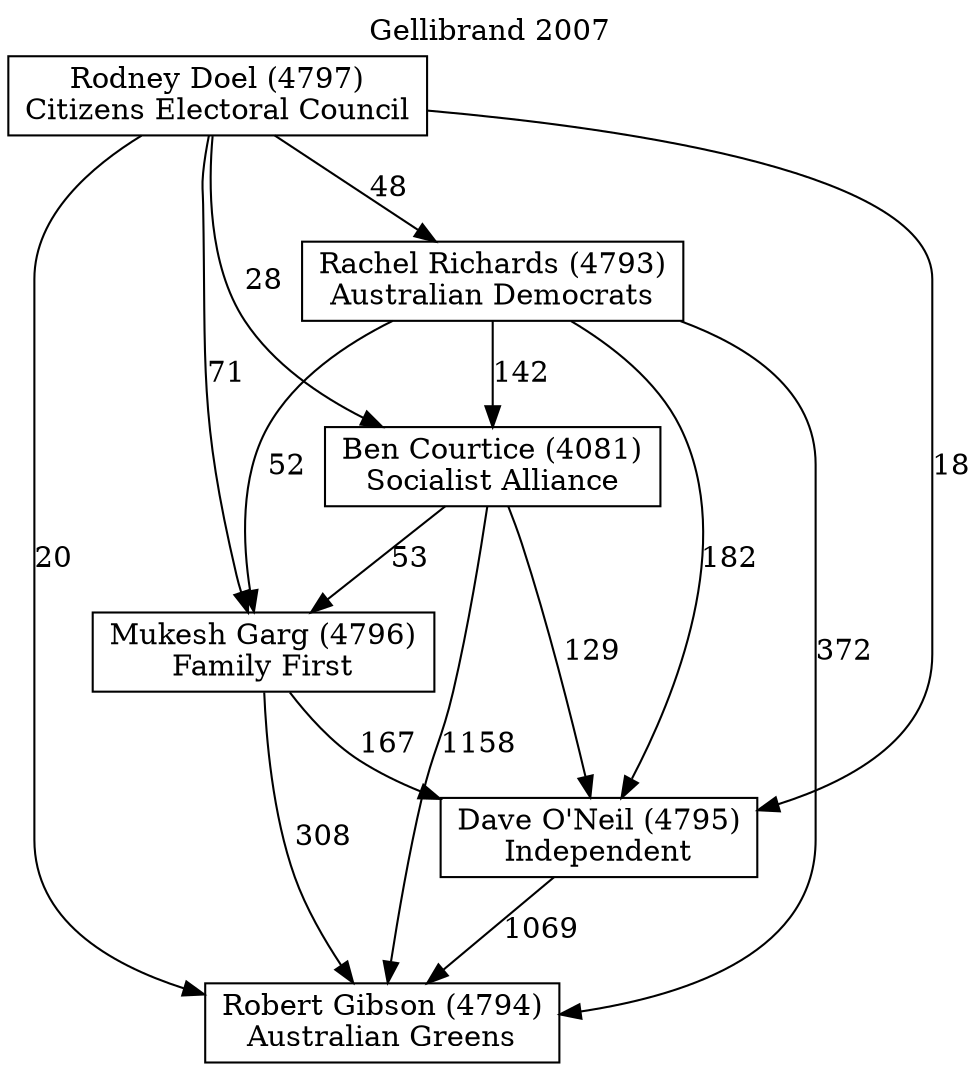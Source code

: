 // House preference flow
digraph "Robert Gibson (4794)_Gellibrand_2007" {
	graph [label="Gellibrand 2007" labelloc=t mclimit=10]
	node [shape=box]
	"Robert Gibson (4794)" [label="Robert Gibson (4794)
Australian Greens"]
	"Dave O'Neil (4795)" [label="Dave O'Neil (4795)
Independent"]
	"Mukesh Garg (4796)" [label="Mukesh Garg (4796)
Family First"]
	"Ben Courtice (4081)" [label="Ben Courtice (4081)
Socialist Alliance"]
	"Rachel Richards (4793)" [label="Rachel Richards (4793)
Australian Democrats"]
	"Rodney Doel (4797)" [label="Rodney Doel (4797)
Citizens Electoral Council"]
	"Robert Gibson (4794)" [label="Robert Gibson (4794)
Australian Greens"]
	"Mukesh Garg (4796)" [label="Mukesh Garg (4796)
Family First"]
	"Ben Courtice (4081)" [label="Ben Courtice (4081)
Socialist Alliance"]
	"Rachel Richards (4793)" [label="Rachel Richards (4793)
Australian Democrats"]
	"Rodney Doel (4797)" [label="Rodney Doel (4797)
Citizens Electoral Council"]
	"Robert Gibson (4794)" [label="Robert Gibson (4794)
Australian Greens"]
	"Ben Courtice (4081)" [label="Ben Courtice (4081)
Socialist Alliance"]
	"Rachel Richards (4793)" [label="Rachel Richards (4793)
Australian Democrats"]
	"Rodney Doel (4797)" [label="Rodney Doel (4797)
Citizens Electoral Council"]
	"Robert Gibson (4794)" [label="Robert Gibson (4794)
Australian Greens"]
	"Rachel Richards (4793)" [label="Rachel Richards (4793)
Australian Democrats"]
	"Rodney Doel (4797)" [label="Rodney Doel (4797)
Citizens Electoral Council"]
	"Robert Gibson (4794)" [label="Robert Gibson (4794)
Australian Greens"]
	"Rodney Doel (4797)" [label="Rodney Doel (4797)
Citizens Electoral Council"]
	"Rodney Doel (4797)" [label="Rodney Doel (4797)
Citizens Electoral Council"]
	"Rachel Richards (4793)" [label="Rachel Richards (4793)
Australian Democrats"]
	"Rodney Doel (4797)" [label="Rodney Doel (4797)
Citizens Electoral Council"]
	"Rodney Doel (4797)" [label="Rodney Doel (4797)
Citizens Electoral Council"]
	"Ben Courtice (4081)" [label="Ben Courtice (4081)
Socialist Alliance"]
	"Rachel Richards (4793)" [label="Rachel Richards (4793)
Australian Democrats"]
	"Rodney Doel (4797)" [label="Rodney Doel (4797)
Citizens Electoral Council"]
	"Ben Courtice (4081)" [label="Ben Courtice (4081)
Socialist Alliance"]
	"Rodney Doel (4797)" [label="Rodney Doel (4797)
Citizens Electoral Council"]
	"Rodney Doel (4797)" [label="Rodney Doel (4797)
Citizens Electoral Council"]
	"Rachel Richards (4793)" [label="Rachel Richards (4793)
Australian Democrats"]
	"Rodney Doel (4797)" [label="Rodney Doel (4797)
Citizens Electoral Council"]
	"Rodney Doel (4797)" [label="Rodney Doel (4797)
Citizens Electoral Council"]
	"Mukesh Garg (4796)" [label="Mukesh Garg (4796)
Family First"]
	"Ben Courtice (4081)" [label="Ben Courtice (4081)
Socialist Alliance"]
	"Rachel Richards (4793)" [label="Rachel Richards (4793)
Australian Democrats"]
	"Rodney Doel (4797)" [label="Rodney Doel (4797)
Citizens Electoral Council"]
	"Mukesh Garg (4796)" [label="Mukesh Garg (4796)
Family First"]
	"Rachel Richards (4793)" [label="Rachel Richards (4793)
Australian Democrats"]
	"Rodney Doel (4797)" [label="Rodney Doel (4797)
Citizens Electoral Council"]
	"Mukesh Garg (4796)" [label="Mukesh Garg (4796)
Family First"]
	"Rodney Doel (4797)" [label="Rodney Doel (4797)
Citizens Electoral Council"]
	"Rodney Doel (4797)" [label="Rodney Doel (4797)
Citizens Electoral Council"]
	"Rachel Richards (4793)" [label="Rachel Richards (4793)
Australian Democrats"]
	"Rodney Doel (4797)" [label="Rodney Doel (4797)
Citizens Electoral Council"]
	"Rodney Doel (4797)" [label="Rodney Doel (4797)
Citizens Electoral Council"]
	"Ben Courtice (4081)" [label="Ben Courtice (4081)
Socialist Alliance"]
	"Rachel Richards (4793)" [label="Rachel Richards (4793)
Australian Democrats"]
	"Rodney Doel (4797)" [label="Rodney Doel (4797)
Citizens Electoral Council"]
	"Ben Courtice (4081)" [label="Ben Courtice (4081)
Socialist Alliance"]
	"Rodney Doel (4797)" [label="Rodney Doel (4797)
Citizens Electoral Council"]
	"Rodney Doel (4797)" [label="Rodney Doel (4797)
Citizens Electoral Council"]
	"Rachel Richards (4793)" [label="Rachel Richards (4793)
Australian Democrats"]
	"Rodney Doel (4797)" [label="Rodney Doel (4797)
Citizens Electoral Council"]
	"Rodney Doel (4797)" [label="Rodney Doel (4797)
Citizens Electoral Council"]
	"Dave O'Neil (4795)" [label="Dave O'Neil (4795)
Independent"]
	"Mukesh Garg (4796)" [label="Mukesh Garg (4796)
Family First"]
	"Ben Courtice (4081)" [label="Ben Courtice (4081)
Socialist Alliance"]
	"Rachel Richards (4793)" [label="Rachel Richards (4793)
Australian Democrats"]
	"Rodney Doel (4797)" [label="Rodney Doel (4797)
Citizens Electoral Council"]
	"Dave O'Neil (4795)" [label="Dave O'Neil (4795)
Independent"]
	"Ben Courtice (4081)" [label="Ben Courtice (4081)
Socialist Alliance"]
	"Rachel Richards (4793)" [label="Rachel Richards (4793)
Australian Democrats"]
	"Rodney Doel (4797)" [label="Rodney Doel (4797)
Citizens Electoral Council"]
	"Dave O'Neil (4795)" [label="Dave O'Neil (4795)
Independent"]
	"Rachel Richards (4793)" [label="Rachel Richards (4793)
Australian Democrats"]
	"Rodney Doel (4797)" [label="Rodney Doel (4797)
Citizens Electoral Council"]
	"Dave O'Neil (4795)" [label="Dave O'Neil (4795)
Independent"]
	"Rodney Doel (4797)" [label="Rodney Doel (4797)
Citizens Electoral Council"]
	"Rodney Doel (4797)" [label="Rodney Doel (4797)
Citizens Electoral Council"]
	"Rachel Richards (4793)" [label="Rachel Richards (4793)
Australian Democrats"]
	"Rodney Doel (4797)" [label="Rodney Doel (4797)
Citizens Electoral Council"]
	"Rodney Doel (4797)" [label="Rodney Doel (4797)
Citizens Electoral Council"]
	"Ben Courtice (4081)" [label="Ben Courtice (4081)
Socialist Alliance"]
	"Rachel Richards (4793)" [label="Rachel Richards (4793)
Australian Democrats"]
	"Rodney Doel (4797)" [label="Rodney Doel (4797)
Citizens Electoral Council"]
	"Ben Courtice (4081)" [label="Ben Courtice (4081)
Socialist Alliance"]
	"Rodney Doel (4797)" [label="Rodney Doel (4797)
Citizens Electoral Council"]
	"Rodney Doel (4797)" [label="Rodney Doel (4797)
Citizens Electoral Council"]
	"Rachel Richards (4793)" [label="Rachel Richards (4793)
Australian Democrats"]
	"Rodney Doel (4797)" [label="Rodney Doel (4797)
Citizens Electoral Council"]
	"Rodney Doel (4797)" [label="Rodney Doel (4797)
Citizens Electoral Council"]
	"Mukesh Garg (4796)" [label="Mukesh Garg (4796)
Family First"]
	"Ben Courtice (4081)" [label="Ben Courtice (4081)
Socialist Alliance"]
	"Rachel Richards (4793)" [label="Rachel Richards (4793)
Australian Democrats"]
	"Rodney Doel (4797)" [label="Rodney Doel (4797)
Citizens Electoral Council"]
	"Mukesh Garg (4796)" [label="Mukesh Garg (4796)
Family First"]
	"Rachel Richards (4793)" [label="Rachel Richards (4793)
Australian Democrats"]
	"Rodney Doel (4797)" [label="Rodney Doel (4797)
Citizens Electoral Council"]
	"Mukesh Garg (4796)" [label="Mukesh Garg (4796)
Family First"]
	"Rodney Doel (4797)" [label="Rodney Doel (4797)
Citizens Electoral Council"]
	"Rodney Doel (4797)" [label="Rodney Doel (4797)
Citizens Electoral Council"]
	"Rachel Richards (4793)" [label="Rachel Richards (4793)
Australian Democrats"]
	"Rodney Doel (4797)" [label="Rodney Doel (4797)
Citizens Electoral Council"]
	"Rodney Doel (4797)" [label="Rodney Doel (4797)
Citizens Electoral Council"]
	"Ben Courtice (4081)" [label="Ben Courtice (4081)
Socialist Alliance"]
	"Rachel Richards (4793)" [label="Rachel Richards (4793)
Australian Democrats"]
	"Rodney Doel (4797)" [label="Rodney Doel (4797)
Citizens Electoral Council"]
	"Ben Courtice (4081)" [label="Ben Courtice (4081)
Socialist Alliance"]
	"Rodney Doel (4797)" [label="Rodney Doel (4797)
Citizens Electoral Council"]
	"Rodney Doel (4797)" [label="Rodney Doel (4797)
Citizens Electoral Council"]
	"Rachel Richards (4793)" [label="Rachel Richards (4793)
Australian Democrats"]
	"Rodney Doel (4797)" [label="Rodney Doel (4797)
Citizens Electoral Council"]
	"Rodney Doel (4797)" [label="Rodney Doel (4797)
Citizens Electoral Council"]
	"Dave O'Neil (4795)" -> "Robert Gibson (4794)" [label=1069]
	"Mukesh Garg (4796)" -> "Dave O'Neil (4795)" [label=167]
	"Ben Courtice (4081)" -> "Mukesh Garg (4796)" [label=53]
	"Rachel Richards (4793)" -> "Ben Courtice (4081)" [label=142]
	"Rodney Doel (4797)" -> "Rachel Richards (4793)" [label=48]
	"Mukesh Garg (4796)" -> "Robert Gibson (4794)" [label=308]
	"Ben Courtice (4081)" -> "Robert Gibson (4794)" [label=1158]
	"Rachel Richards (4793)" -> "Robert Gibson (4794)" [label=372]
	"Rodney Doel (4797)" -> "Robert Gibson (4794)" [label=20]
	"Rodney Doel (4797)" -> "Ben Courtice (4081)" [label=28]
	"Rachel Richards (4793)" -> "Mukesh Garg (4796)" [label=52]
	"Rodney Doel (4797)" -> "Mukesh Garg (4796)" [label=71]
	"Ben Courtice (4081)" -> "Dave O'Neil (4795)" [label=129]
	"Rachel Richards (4793)" -> "Dave O'Neil (4795)" [label=182]
	"Rodney Doel (4797)" -> "Dave O'Neil (4795)" [label=18]
}
